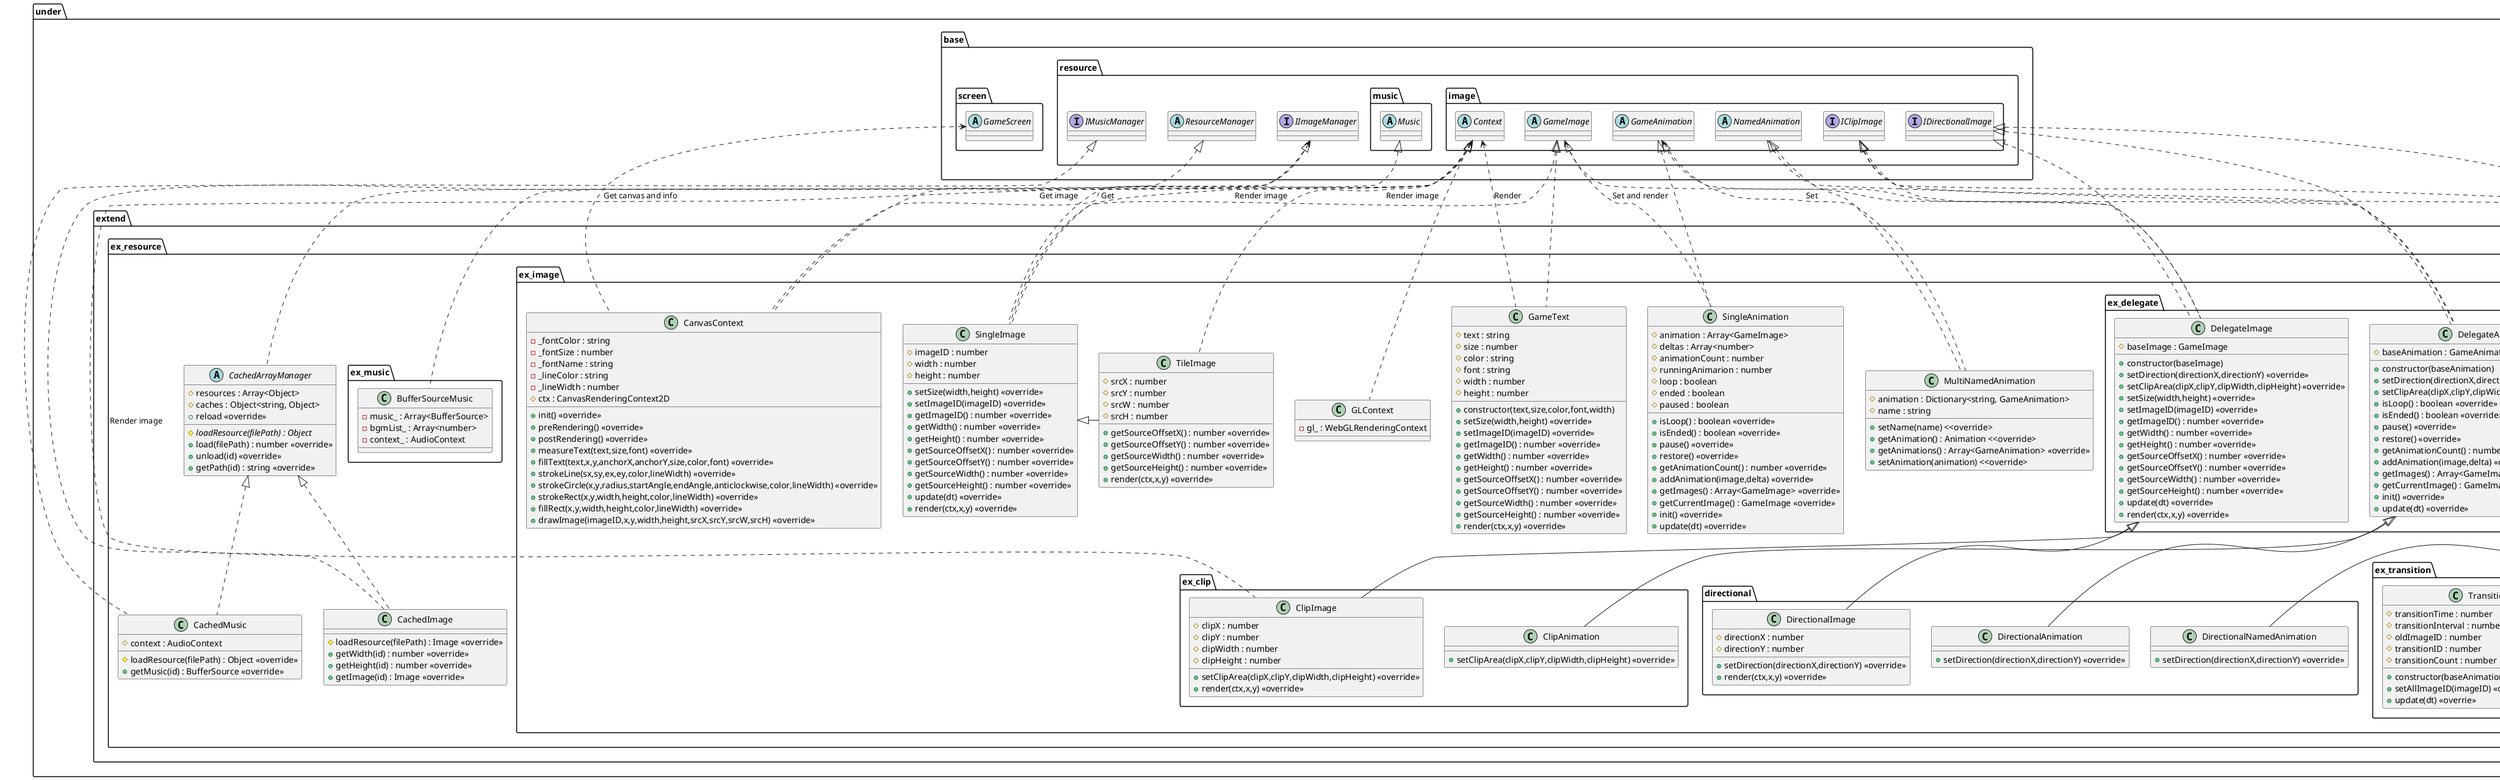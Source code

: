 @startuml GameBaseExtendResource

package under {
    package extend {
        package ex_resource {
            abstract CachedArrayManager {
                #resources : Array<Object>
                #caches : Object<string, Object>
                {abstract} #loadResource(filePath) : Object
                +load(filePath) : number <<override>>
                +unload(id) <<override>>
                +reload <<override>>
                +getPath(id) : string <<override>>
            }
            class CachedImage {
                #loadResource(filePath) : Image <<override>>
                +getWidth(id) : number <<override>>
                +getHeight(id) : number <<override>>
                +getImage(id) : Image <<override>>
            }
            class CachedMusic {
                #context : AudioContext
                #loadResource(filePath) : Object <<override>>
                +getMusic(id) : BufferSource <<override>>
            }
            package ex_music {
                class BufferSourceMusic {
                    -music_ : Array<BufferSource>
                    -bgmList_ : Array<number>
                    -context_ : AudioContext
                }
            }

            package ex_image {
                class CanvasContext {
                    -_fontColor : string
                    -_fontSize : number
                    -_fontName : string
                    -_lineColor : string
                    -_lineWidth : number
                    #ctx : CanvasRenderingContext2D
                    +init() <<override>>
                    +preRendering() <<override>>
                    +postRendering() <<override>>
                    +measureText(text,size,font) <<override>>
                    +fillText(text,x,y,anchorX,anchorY,size,color,font) <<override>>
                    +strokeLine(sx,sy,ex,ey,color,lineWidth) <<override>>
                    +strokeCircle(x,y,radius,startAngle,endAngle,anticlockwise,color,lineWidth) <<override>>
                    +strokeRect(x,y,width,height,color,lineWidth) <<override>>
                    +fillRect(x,y,width,height,color,lineWidth) <<override>>
                    +drawImage(imageID,x,y,width,height,srcX,srcY,srcW,srcH) <<override>>
                }
                class GLContext {
                    -gl_ : WebGLRenderingContext
                }
                class SingleImage {
                    #imageID : number
                    #width : number
                    #height : number
                    +setSize(width,height) <<override>>
                    +setImageID(imageID) <<override>>
                    +getImageID() : number <<override>>
                    +getWidth() : number <<override>>
                    +getHeight() : number <<override>>
                    +getSourceOffsetX() : number <<override>>
                    +getSourceOffsetY() : number <<override>>
                    +getSourceWidth() : number <<override>>
                    +getSourceHeight() : number <<override>>
                    +update(dt) <<override>>
                    +render(ctx,x,y) <<override>>
                }
                class TileImage {
                    #srcX : number
                    #srcY : number
                    #srcW : number
                    #srcH : number
                    +getSourceOffsetX() : number <<override>>
                    +getSourceOffsetY() : number <<override>>
                    +getSourceWidth() : number <<override>>
                    +getSourceHeight() : number <<override>>
                    +render(ctx,x,y) <<override>>
                }
                class SingleAnimation {
                    #animation : Array<GameImage>
                    #deltas : Array<number>
                    #animationCount : number
                    #runningAnimarion : number
                    #loop : boolean
                    #ended : boolean
                    #paused : boolean
                    +isLoop() : boolean <<override>>
                    +isEnded() : boolean <<override>>
                    +pause() <<override>>
                    +restore() <<override>>
                    +getAnimationCount() : number <<override>>
                    +addAnimation(image,delta) <<override>>
                    +getImages() : Array<GameImage> <<override>>
                    +getCurrentImage() : GameImage <<override>>
                    +init() <<override>>
                    +update(dt) <<override>>
                }
                class MultiNamedAnimation {
                    #animation : Dictionary<string, GameAnimation>
                    #name : string
                    +setName(name) <<override>
                    +getAnimation() : Animation <<override>
                    +getAnimations() : Array<GameAnimation> <<override>>
                    +setAnimation(animation) <<override>
                }
                class GameText {
                    +constructor(text,size,color,font,width)
                    #text : string
                    #size : number
                    #color : string
                    #font : string
                    #width : number
                    #height : number
                    +setSize(width,height) <<override>>
                    +setImageID(imageID) <<override>>
                    +getImageID() : number <<override>>
                    +getWidth() : number <<override>>
                    +getHeight() : number <<override>>
                    +getSourceOffsetX() : number <<override>>
                    +getSourceOffsetY() : number <<override>>
                    +getSourceWidth() : number <<override>>
                    +getSourceHeight() : number <<override>>
                    +render(ctx,x,y) <<override>>
                }

                package directional {
                    class DirectionalImage {
                        #directionX : number
                        #directionY : number
                        +setDirection(directionX,directionY) <<override>>
                        +render(ctx,x,y) <<override>>
                    }
                    class DirectionalAnimation {
                        +setDirection(directionX,directionY) <<override>>
                    }
                    class DirectionalNamedAnimation {
                        +setDirection(directionX,directionY) <<override>>
                    }
                }

                package ex_delegate {
                    class DelegateImage {
                        +constructor(baseImage)
                        #baseImage : GameImage
                        +setDirection(directionX,directionY) <<override>>
                        +setClipArea(clipX,clipY,clipWidth,clipHeight) <<override>>
                        +setSize(width,height) <<override>>
                        +setImageID(imageID) <<override>>
                        +getImageID() : number <<override>>
                        +getWidth() : number <<override>>
                        +getHeight() : number <<override>>
                        +getSourceOffsetX() : number <<override>>
                        +getSourceOffsetY() : number <<override>>
                        +getSourceWidth() : number <<override>>
                        +getSourceHeight() : number <<override>>
                        +update(dt) <<override>>
                        +render(ctx,x,y) <<override>>
                    }
                    class DelegateAnimation {
                        +constructor(baseAnimation)
                        #baseAnimation : GameAnimation
                        +setDirection(directionX,directionY) <<override>>
                        +setClipArea(clipX,clipY,clipWidth,clipHeight) <<override>>
                        +isLoop() : boolean <<override>>
                        +isEnded() : boolean <<override>>
                        +pause() <<override>>
                        +restore() <<override>>
                        +getAnimationCount() : number <<override>>
                        +addAnimation(image,delta) <<override>>
                        +getImages() : Array<GameImage> <<override>>
                        +getCurrentImage() : GameImage <<override>>
                        +init() <<override>>
                        +update(dt) <<override>>
                    }
                    class DelegateNamedAnimation {
                        +constructor(baseAnimation)
                        #baseAnimation : NamedAnimation
                        +setName(name) <<override>>
                        +setAllSize(width,height) <<override>>
                        +setAllImageID(imageID) <<override>>
                        +getAnimation() : GameAnimation <<override>>
                        +getAnimations() : Array<GameAnimation> <<override>>
                        +setAnimation(animation) <<override>>
                        +init() <<override>>
                        +update(dt) <<override>>
                        +render(ctx,x,y) <<override>>
                    }
                }

                package ex_clip {
                    class ClipImage {
                        #clipX : number
                        #clipY : number
                        #clipWidth : number
                        #clipHeight : number
                        +setClipArea(clipX,clipY,clipWidth,clipHeight) <<override>>
                        +render(ctx,x,y) <<override>>
                    }
                    class ClipAnimation {
                        +setClipArea(clipX,clipY,clipWidth,clipHeight) <<override>>
                    }
                }

                package ex_transition {
                    class TransitionalBlinkAnimation {
                        +constructor(baseAnimation,transitionTime,transitionInterval)
                        #transitionTime : number
                        #transitionInterval : number
                        #oldImageID : number
                        #transitionID : number
                        #transitionCount : number
                        +setAllImageID(imageID) <<override>>
                        +update(dt) <<overrie>>
                    }
                    class TramsitionalStripeAnimation {
                        +constructor(baseAnimation,transitionTime)
                        #transitionTime : number
                        #oldImageID : number
                        #transitionID : number
                        #transitionCount : number
                        +setAllImageID(imageID) <<override>>
                        +update(dt) <<overrie>>
                        +render(ctx,x,y) <<override>>
                    }
                }
            }
        }
    }
}

package under {
    package base {
        package screen {
            abstract GameScreen
        }
        package resource {
            abstract ResourceManager
            interface IImageManager
            interface IMusicManager
            package music {
                abstract Music
            }
            package image {
                abstract Context
                abstract GameImage
                abstract GameAnimation
                abstract NamedAnimation
                interface IClipImage
                interface IDirectionalImage
            }
        }
    }
}

GameScreen <.. CanvasContext : Get canvas and info
IImageManager <.. CanvasContext : Get image
Context <.. SingleImage : Render image
Context <.. TileImage : Render image
GameImage <.. SingleAnimation : Set and render
GameAnimation <.. MultiNamedAnimation : Set

IImageManager <.. SingleImage : Get
Context <.. ClipImage : Render image

Context <.. GameText : Render

Context <|.. CanvasContext
Context <|.. GLContext
Music <|.. BufferSourceMusic

ResourceManager <|.. CachedArrayManager
CachedArrayManager <|.. CachedImage
IImageManager <|.. CachedImage
CachedArrayManager <|.. CachedMusic
IMusicManager <|.. CachedMusic

GameImage <|.. SingleImage
SingleImage <|- TileImage
GameAnimation <|.. SingleAnimation
NamedAnimation <|.. MultiNamedAnimation
GameImage <|.. GameText

GameImage <|.. DelegateImage
IClipImage <|.. DelegateImage
IDirectionalImage <|.. DelegateImage
GameAnimation <|.. DelegateAnimation
IClipImage <|.. DelegateAnimation
IDirectionalImage <|.. DelegateAnimation
NamedAnimation <|.. DelegateNamedAnimation
IClipImage <|.. DelegateNamedAnimation
IDirectionalImage <|.. DelegateNamedAnimation

DelegateImage <|-- ClipImage
DelegateAnimation <|-- ClipAnimation

DelegateImage <|-- DirectionalImage
DelegateAnimation <|-- DirectionalAnimation
DelegateNamedAnimation <|-- DirectionalNamedAnimation

DelegateNamedAnimation <|-- TransitionalBlinkAnimation
DelegateNamedAnimation <|-- TramsitionalStripeAnimation

@enduml
